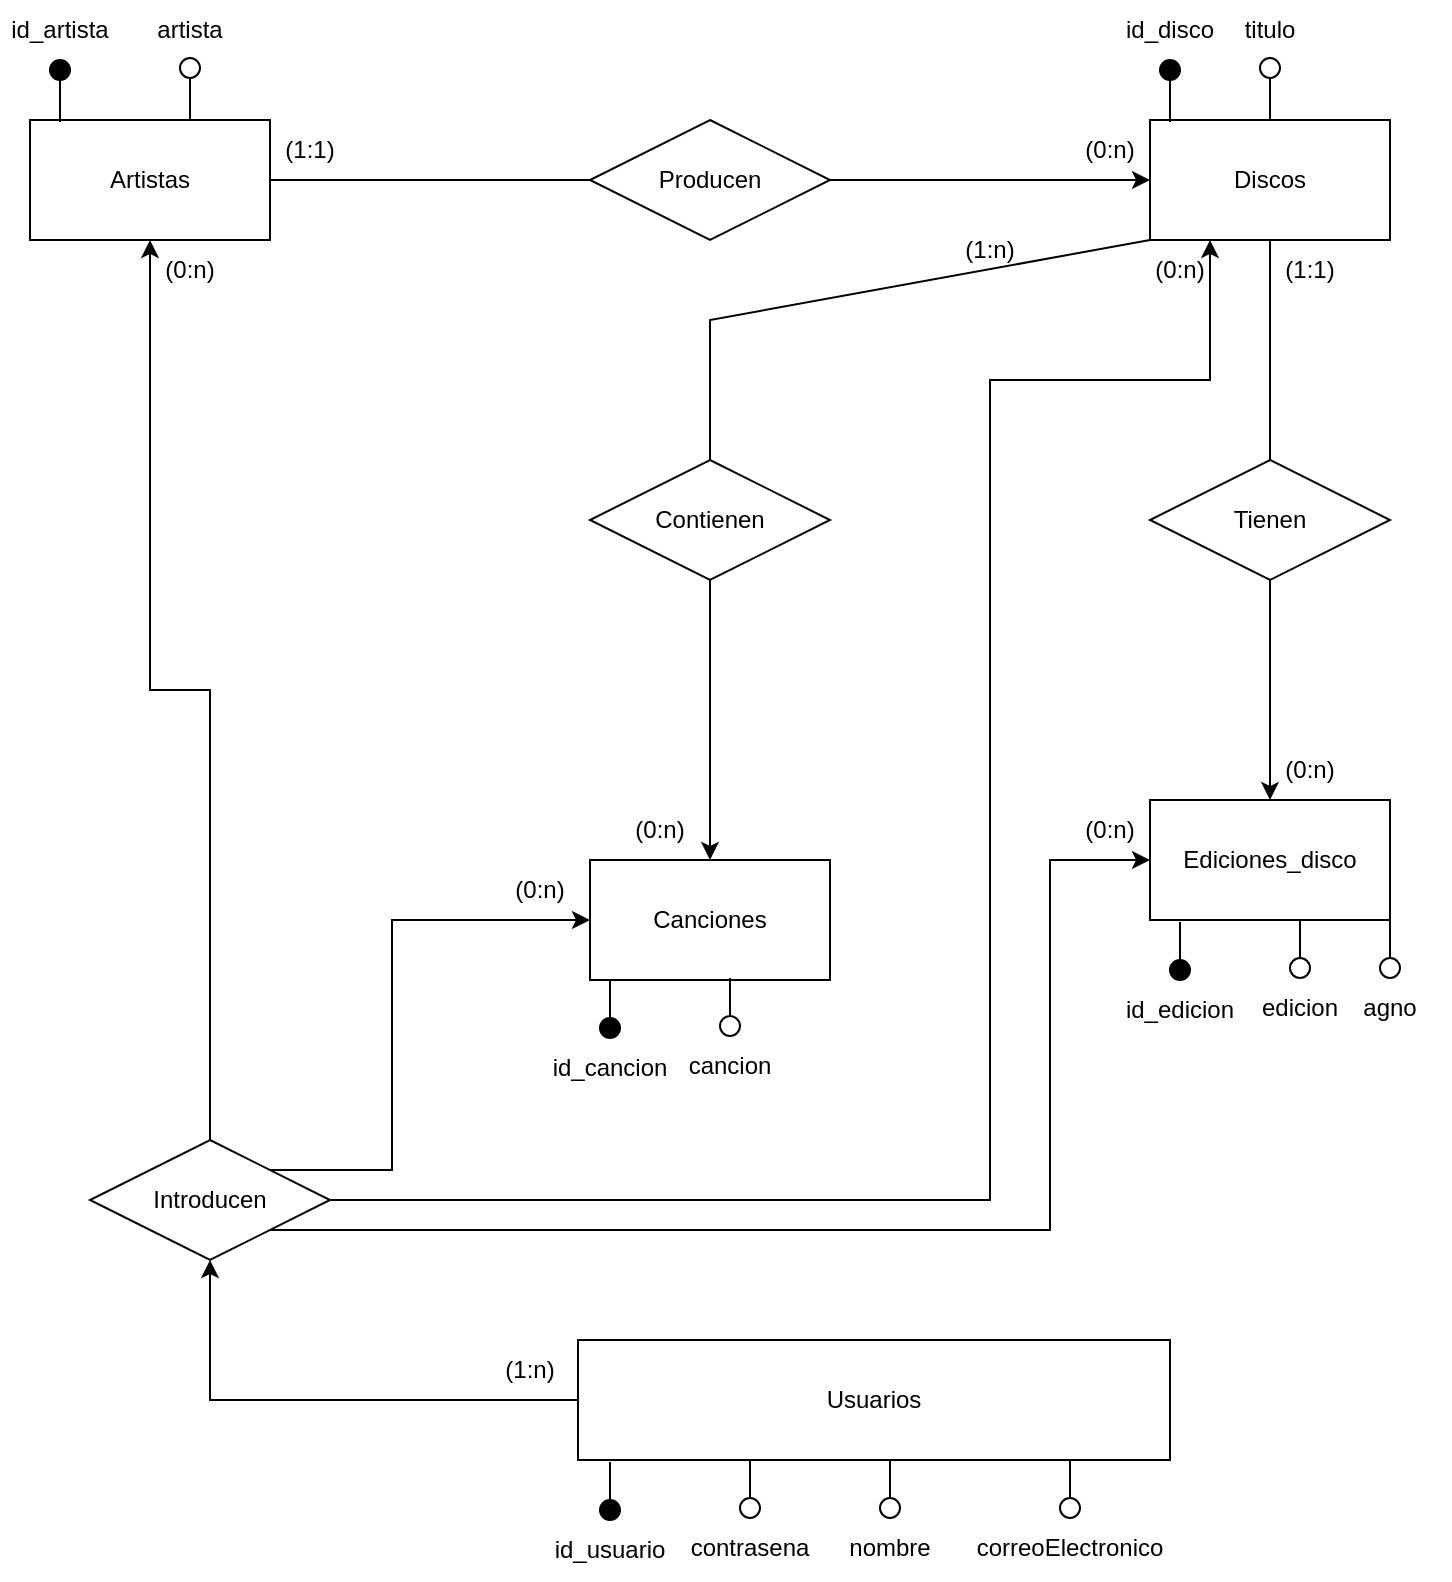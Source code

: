 <mxfile version="24.2.2" type="device">
  <diagram id="C5RBs43oDa-KdzZeNtuy" name="Page-1">
    <mxGraphModel dx="1434" dy="795" grid="1" gridSize="10" guides="1" tooltips="1" connect="1" arrows="1" fold="1" page="1" pageScale="1" pageWidth="827" pageHeight="1169" math="0" shadow="0">
      <root>
        <mxCell id="WIyWlLk6GJQsqaUBKTNV-0" />
        <mxCell id="WIyWlLk6GJQsqaUBKTNV-1" parent="WIyWlLk6GJQsqaUBKTNV-0" />
        <mxCell id="N1IhiID0ncgJhYR1q3py-0" value="Artistas" style="rounded=0;whiteSpace=wrap;html=1;" parent="WIyWlLk6GJQsqaUBKTNV-1" vertex="1">
          <mxGeometry x="80" y="80" width="120" height="60" as="geometry" />
        </mxCell>
        <mxCell id="N1IhiID0ncgJhYR1q3py-1" value="Discos" style="rounded=0;whiteSpace=wrap;html=1;" parent="WIyWlLk6GJQsqaUBKTNV-1" vertex="1">
          <mxGeometry x="640" y="80" width="120" height="60" as="geometry" />
        </mxCell>
        <mxCell id="N1IhiID0ncgJhYR1q3py-2" value="Ediciones_disco" style="rounded=0;whiteSpace=wrap;html=1;" parent="WIyWlLk6GJQsqaUBKTNV-1" vertex="1">
          <mxGeometry x="640" y="420" width="120" height="60" as="geometry" />
        </mxCell>
        <mxCell id="N1IhiID0ncgJhYR1q3py-4" value="Canciones" style="rounded=0;whiteSpace=wrap;html=1;" parent="WIyWlLk6GJQsqaUBKTNV-1" vertex="1">
          <mxGeometry x="360" y="450" width="120" height="60" as="geometry" />
        </mxCell>
        <mxCell id="N1IhiID0ncgJhYR1q3py-5" value="Producen" style="rhombus;whiteSpace=wrap;html=1;" parent="WIyWlLk6GJQsqaUBKTNV-1" vertex="1">
          <mxGeometry x="360" y="80" width="120" height="60" as="geometry" />
        </mxCell>
        <mxCell id="N1IhiID0ncgJhYR1q3py-6" value="" style="endArrow=none;html=1;rounded=0;exitX=1;exitY=0.5;exitDx=0;exitDy=0;entryX=0;entryY=0.5;entryDx=0;entryDy=0;" parent="WIyWlLk6GJQsqaUBKTNV-1" source="N1IhiID0ncgJhYR1q3py-0" target="N1IhiID0ncgJhYR1q3py-5" edge="1">
          <mxGeometry width="50" height="50" relative="1" as="geometry">
            <mxPoint x="390" y="210" as="sourcePoint" />
            <mxPoint x="440" y="160" as="targetPoint" />
          </mxGeometry>
        </mxCell>
        <mxCell id="N1IhiID0ncgJhYR1q3py-7" value="" style="endArrow=classic;html=1;rounded=0;entryX=0;entryY=0.5;entryDx=0;entryDy=0;" parent="WIyWlLk6GJQsqaUBKTNV-1" source="N1IhiID0ncgJhYR1q3py-5" target="N1IhiID0ncgJhYR1q3py-1" edge="1">
          <mxGeometry width="50" height="50" relative="1" as="geometry">
            <mxPoint x="390" y="210" as="sourcePoint" />
            <mxPoint x="440" y="160" as="targetPoint" />
          </mxGeometry>
        </mxCell>
        <mxCell id="N1IhiID0ncgJhYR1q3py-8" value="(1:1)" style="text;html=1;strokeColor=none;fillColor=none;align=center;verticalAlign=middle;whiteSpace=wrap;rounded=0;" parent="WIyWlLk6GJQsqaUBKTNV-1" vertex="1">
          <mxGeometry x="190" y="80" width="60" height="30" as="geometry" />
        </mxCell>
        <mxCell id="N1IhiID0ncgJhYR1q3py-9" value="(0:n)" style="text;html=1;strokeColor=none;fillColor=none;align=center;verticalAlign=middle;whiteSpace=wrap;rounded=0;" parent="WIyWlLk6GJQsqaUBKTNV-1" vertex="1">
          <mxGeometry x="590" y="80" width="60" height="30" as="geometry" />
        </mxCell>
        <mxCell id="N1IhiID0ncgJhYR1q3py-10" value="Tienen" style="rhombus;whiteSpace=wrap;html=1;" parent="WIyWlLk6GJQsqaUBKTNV-1" vertex="1">
          <mxGeometry x="640" y="250" width="120" height="60" as="geometry" />
        </mxCell>
        <mxCell id="N1IhiID0ncgJhYR1q3py-11" value="" style="endArrow=none;html=1;rounded=0;entryX=0.5;entryY=0;entryDx=0;entryDy=0;" parent="WIyWlLk6GJQsqaUBKTNV-1" source="N1IhiID0ncgJhYR1q3py-1" target="N1IhiID0ncgJhYR1q3py-10" edge="1">
          <mxGeometry width="50" height="50" relative="1" as="geometry">
            <mxPoint x="560" y="220" as="sourcePoint" />
            <mxPoint x="700" y="220" as="targetPoint" />
          </mxGeometry>
        </mxCell>
        <mxCell id="N1IhiID0ncgJhYR1q3py-12" value="(1:1)" style="text;html=1;strokeColor=none;fillColor=none;align=center;verticalAlign=middle;whiteSpace=wrap;rounded=0;" parent="WIyWlLk6GJQsqaUBKTNV-1" vertex="1">
          <mxGeometry x="690" y="140" width="60" height="30" as="geometry" />
        </mxCell>
        <mxCell id="N1IhiID0ncgJhYR1q3py-13" value="" style="endArrow=classic;html=1;rounded=0;entryX=0.5;entryY=0;entryDx=0;entryDy=0;exitX=0.5;exitY=1;exitDx=0;exitDy=0;" parent="WIyWlLk6GJQsqaUBKTNV-1" source="N1IhiID0ncgJhYR1q3py-10" target="N1IhiID0ncgJhYR1q3py-2" edge="1">
          <mxGeometry width="50" height="50" relative="1" as="geometry">
            <mxPoint x="430" y="300" as="sourcePoint" />
            <mxPoint x="570" y="300" as="targetPoint" />
          </mxGeometry>
        </mxCell>
        <mxCell id="N1IhiID0ncgJhYR1q3py-14" value="(0:n)" style="text;html=1;strokeColor=none;fillColor=none;align=center;verticalAlign=middle;whiteSpace=wrap;rounded=0;" parent="WIyWlLk6GJQsqaUBKTNV-1" vertex="1">
          <mxGeometry x="690" y="390" width="60" height="30" as="geometry" />
        </mxCell>
        <mxCell id="N1IhiID0ncgJhYR1q3py-21" value="Contienen" style="rhombus;whiteSpace=wrap;html=1;" parent="WIyWlLk6GJQsqaUBKTNV-1" vertex="1">
          <mxGeometry x="360" y="250" width="120" height="60" as="geometry" />
        </mxCell>
        <mxCell id="N1IhiID0ncgJhYR1q3py-23" value="(1:n)" style="text;html=1;strokeColor=none;fillColor=none;align=center;verticalAlign=middle;whiteSpace=wrap;rounded=0;" parent="WIyWlLk6GJQsqaUBKTNV-1" vertex="1">
          <mxGeometry x="530" y="130" width="60" height="30" as="geometry" />
        </mxCell>
        <mxCell id="N1IhiID0ncgJhYR1q3py-24" value="" style="endArrow=none;html=1;rounded=0;entryX=0.5;entryY=0;entryDx=0;entryDy=0;exitX=0;exitY=1;exitDx=0;exitDy=0;" parent="WIyWlLk6GJQsqaUBKTNV-1" source="N1IhiID0ncgJhYR1q3py-1" target="N1IhiID0ncgJhYR1q3py-21" edge="1">
          <mxGeometry width="50" height="50" relative="1" as="geometry">
            <mxPoint x="540" y="210" as="sourcePoint" />
            <mxPoint x="510" y="290" as="targetPoint" />
            <Array as="points">
              <mxPoint x="420" y="180" />
            </Array>
          </mxGeometry>
        </mxCell>
        <mxCell id="N1IhiID0ncgJhYR1q3py-26" value="(0:n)" style="text;html=1;strokeColor=none;fillColor=none;align=center;verticalAlign=middle;whiteSpace=wrap;rounded=0;" parent="WIyWlLk6GJQsqaUBKTNV-1" vertex="1">
          <mxGeometry x="365" y="420" width="60" height="30" as="geometry" />
        </mxCell>
        <mxCell id="N1IhiID0ncgJhYR1q3py-27" value="" style="endArrow=none;html=1;rounded=0;entryX=0.5;entryY=1;entryDx=0;entryDy=0;exitX=0.125;exitY=0.017;exitDx=0;exitDy=0;exitPerimeter=0;" parent="WIyWlLk6GJQsqaUBKTNV-1" source="N1IhiID0ncgJhYR1q3py-0" target="N1IhiID0ncgJhYR1q3py-30" edge="1">
          <mxGeometry width="50" height="50" relative="1" as="geometry">
            <mxPoint x="90" y="80" as="sourcePoint" />
            <mxPoint x="90" y="60" as="targetPoint" />
          </mxGeometry>
        </mxCell>
        <mxCell id="N1IhiID0ncgJhYR1q3py-30" value="" style="ellipse;whiteSpace=wrap;html=1;aspect=fixed;fillColor=#000000;" parent="WIyWlLk6GJQsqaUBKTNV-1" vertex="1">
          <mxGeometry x="90" y="50" width="10" height="10" as="geometry" />
        </mxCell>
        <mxCell id="N1IhiID0ncgJhYR1q3py-45" value="id_artista" style="text;html=1;strokeColor=none;fillColor=none;align=center;verticalAlign=middle;whiteSpace=wrap;rounded=0;" parent="WIyWlLk6GJQsqaUBKTNV-1" vertex="1">
          <mxGeometry x="65" y="20" width="60" height="30" as="geometry" />
        </mxCell>
        <mxCell id="N1IhiID0ncgJhYR1q3py-46" value="" style="endArrow=none;html=1;rounded=0;entryX=0.5;entryY=1;entryDx=0;entryDy=0;exitX=0.125;exitY=0.017;exitDx=0;exitDy=0;exitPerimeter=0;" parent="WIyWlLk6GJQsqaUBKTNV-1" target="N1IhiID0ncgJhYR1q3py-47" edge="1">
          <mxGeometry width="50" height="50" relative="1" as="geometry">
            <mxPoint x="650" y="81" as="sourcePoint" />
            <mxPoint x="645" y="60" as="targetPoint" />
          </mxGeometry>
        </mxCell>
        <mxCell id="N1IhiID0ncgJhYR1q3py-47" value="" style="ellipse;whiteSpace=wrap;html=1;aspect=fixed;fillColor=#000000;" parent="WIyWlLk6GJQsqaUBKTNV-1" vertex="1">
          <mxGeometry x="645" y="50" width="10" height="10" as="geometry" />
        </mxCell>
        <mxCell id="N1IhiID0ncgJhYR1q3py-48" value="id_disco" style="text;html=1;strokeColor=none;fillColor=none;align=center;verticalAlign=middle;whiteSpace=wrap;rounded=0;" parent="WIyWlLk6GJQsqaUBKTNV-1" vertex="1">
          <mxGeometry x="620" y="20" width="60" height="30" as="geometry" />
        </mxCell>
        <mxCell id="N1IhiID0ncgJhYR1q3py-53" value="" style="endArrow=none;html=1;rounded=0;entryX=0.5;entryY=1;entryDx=0;entryDy=0;exitX=0.125;exitY=0.017;exitDx=0;exitDy=0;exitPerimeter=0;" parent="WIyWlLk6GJQsqaUBKTNV-1" target="N1IhiID0ncgJhYR1q3py-54" edge="1">
          <mxGeometry width="50" height="50" relative="1" as="geometry">
            <mxPoint x="160" y="80" as="sourcePoint" />
            <mxPoint x="155" y="59" as="targetPoint" />
          </mxGeometry>
        </mxCell>
        <mxCell id="N1IhiID0ncgJhYR1q3py-54" value="" style="ellipse;whiteSpace=wrap;html=1;aspect=fixed;fillColor=none;" parent="WIyWlLk6GJQsqaUBKTNV-1" vertex="1">
          <mxGeometry x="155" y="49" width="10" height="10" as="geometry" />
        </mxCell>
        <mxCell id="N1IhiID0ncgJhYR1q3py-55" value="artista" style="text;html=1;strokeColor=none;fillColor=none;align=center;verticalAlign=middle;whiteSpace=wrap;rounded=0;" parent="WIyWlLk6GJQsqaUBKTNV-1" vertex="1">
          <mxGeometry x="130" y="20" width="60" height="30" as="geometry" />
        </mxCell>
        <mxCell id="N1IhiID0ncgJhYR1q3py-56" value="" style="endArrow=none;html=1;rounded=0;entryX=0.5;entryY=1;entryDx=0;entryDy=0;exitX=0.125;exitY=0.017;exitDx=0;exitDy=0;exitPerimeter=0;" parent="WIyWlLk6GJQsqaUBKTNV-1" target="N1IhiID0ncgJhYR1q3py-57" edge="1">
          <mxGeometry width="50" height="50" relative="1" as="geometry">
            <mxPoint x="700" y="80" as="sourcePoint" />
            <mxPoint x="695" y="59" as="targetPoint" />
          </mxGeometry>
        </mxCell>
        <mxCell id="N1IhiID0ncgJhYR1q3py-57" value="" style="ellipse;whiteSpace=wrap;html=1;aspect=fixed;fillColor=none;" parent="WIyWlLk6GJQsqaUBKTNV-1" vertex="1">
          <mxGeometry x="695" y="49" width="10" height="10" as="geometry" />
        </mxCell>
        <mxCell id="N1IhiID0ncgJhYR1q3py-58" value="titulo" style="text;html=1;strokeColor=none;fillColor=none;align=center;verticalAlign=middle;whiteSpace=wrap;rounded=0;" parent="WIyWlLk6GJQsqaUBKTNV-1" vertex="1">
          <mxGeometry x="670" y="20" width="60" height="30" as="geometry" />
        </mxCell>
        <mxCell id="N1IhiID0ncgJhYR1q3py-62" value="" style="endArrow=none;html=1;rounded=0;exitX=0.5;exitY=0;exitDx=0;exitDy=0;entryX=0.125;entryY=1.017;entryDx=0;entryDy=0;entryPerimeter=0;" parent="WIyWlLk6GJQsqaUBKTNV-1" source="N1IhiID0ncgJhYR1q3py-63" target="N1IhiID0ncgJhYR1q3py-2" edge="1">
          <mxGeometry width="50" height="50" relative="1" as="geometry">
            <mxPoint x="670" y="500" as="sourcePoint" />
            <mxPoint x="670" y="480" as="targetPoint" />
          </mxGeometry>
        </mxCell>
        <mxCell id="N1IhiID0ncgJhYR1q3py-63" value="" style="ellipse;whiteSpace=wrap;html=1;aspect=fixed;fillColor=#000000;" parent="WIyWlLk6GJQsqaUBKTNV-1" vertex="1">
          <mxGeometry x="650" y="500" width="10" height="10" as="geometry" />
        </mxCell>
        <mxCell id="N1IhiID0ncgJhYR1q3py-66" value="id_edicion" style="text;html=1;strokeColor=none;fillColor=none;align=center;verticalAlign=middle;whiteSpace=wrap;rounded=0;" parent="WIyWlLk6GJQsqaUBKTNV-1" vertex="1">
          <mxGeometry x="625" y="510" width="60" height="30" as="geometry" />
        </mxCell>
        <mxCell id="N1IhiID0ncgJhYR1q3py-73" value="" style="endArrow=none;html=1;rounded=0;exitX=0.5;exitY=0;exitDx=0;exitDy=0;entryX=0.125;entryY=1.017;entryDx=0;entryDy=0;entryPerimeter=0;" parent="WIyWlLk6GJQsqaUBKTNV-1" source="N1IhiID0ncgJhYR1q3py-74" edge="1">
          <mxGeometry width="50" height="50" relative="1" as="geometry">
            <mxPoint x="730" y="499" as="sourcePoint" />
            <mxPoint x="715" y="480" as="targetPoint" />
          </mxGeometry>
        </mxCell>
        <mxCell id="N1IhiID0ncgJhYR1q3py-74" value="" style="ellipse;whiteSpace=wrap;html=1;aspect=fixed;fillColor=none;" parent="WIyWlLk6GJQsqaUBKTNV-1" vertex="1">
          <mxGeometry x="710" y="499" width="10" height="10" as="geometry" />
        </mxCell>
        <mxCell id="N1IhiID0ncgJhYR1q3py-75" value="edicion" style="text;html=1;strokeColor=none;fillColor=none;align=center;verticalAlign=middle;whiteSpace=wrap;rounded=0;" parent="WIyWlLk6GJQsqaUBKTNV-1" vertex="1">
          <mxGeometry x="685" y="509" width="60" height="30" as="geometry" />
        </mxCell>
        <mxCell id="N1IhiID0ncgJhYR1q3py-79" value="" style="endArrow=none;html=1;rounded=0;exitX=0.5;exitY=0;exitDx=0;exitDy=0;entryX=0.125;entryY=1.017;entryDx=0;entryDy=0;entryPerimeter=0;" parent="WIyWlLk6GJQsqaUBKTNV-1" source="N1IhiID0ncgJhYR1q3py-80" edge="1">
          <mxGeometry width="50" height="50" relative="1" as="geometry">
            <mxPoint x="775" y="499" as="sourcePoint" />
            <mxPoint x="760" y="480" as="targetPoint" />
          </mxGeometry>
        </mxCell>
        <mxCell id="N1IhiID0ncgJhYR1q3py-80" value="" style="ellipse;whiteSpace=wrap;html=1;aspect=fixed;fillColor=none;" parent="WIyWlLk6GJQsqaUBKTNV-1" vertex="1">
          <mxGeometry x="755" y="499" width="10" height="10" as="geometry" />
        </mxCell>
        <mxCell id="N1IhiID0ncgJhYR1q3py-81" value="agno" style="text;html=1;strokeColor=none;fillColor=none;align=center;verticalAlign=middle;whiteSpace=wrap;rounded=0;" parent="WIyWlLk6GJQsqaUBKTNV-1" vertex="1">
          <mxGeometry x="730" y="509" width="60" height="30" as="geometry" />
        </mxCell>
        <mxCell id="N1IhiID0ncgJhYR1q3py-82" value="" style="endArrow=none;html=1;rounded=0;exitX=0.5;exitY=0;exitDx=0;exitDy=0;entryX=0.125;entryY=1.017;entryDx=0;entryDy=0;entryPerimeter=0;" parent="WIyWlLk6GJQsqaUBKTNV-1" source="N1IhiID0ncgJhYR1q3py-83" edge="1">
          <mxGeometry width="50" height="50" relative="1" as="geometry">
            <mxPoint x="385" y="529" as="sourcePoint" />
            <mxPoint x="370" y="510" as="targetPoint" />
          </mxGeometry>
        </mxCell>
        <mxCell id="N1IhiID0ncgJhYR1q3py-83" value="" style="ellipse;whiteSpace=wrap;html=1;aspect=fixed;fillColor=#000000;" parent="WIyWlLk6GJQsqaUBKTNV-1" vertex="1">
          <mxGeometry x="365" y="529" width="10" height="10" as="geometry" />
        </mxCell>
        <mxCell id="N1IhiID0ncgJhYR1q3py-84" value="id_cancion" style="text;html=1;strokeColor=none;fillColor=none;align=center;verticalAlign=middle;whiteSpace=wrap;rounded=0;" parent="WIyWlLk6GJQsqaUBKTNV-1" vertex="1">
          <mxGeometry x="340" y="539" width="60" height="30" as="geometry" />
        </mxCell>
        <mxCell id="N1IhiID0ncgJhYR1q3py-85" value="" style="endArrow=none;html=1;rounded=0;exitX=0.5;exitY=0;exitDx=0;exitDy=0;entryX=0.125;entryY=1.017;entryDx=0;entryDy=0;entryPerimeter=0;" parent="WIyWlLk6GJQsqaUBKTNV-1" source="N1IhiID0ncgJhYR1q3py-86" edge="1">
          <mxGeometry width="50" height="50" relative="1" as="geometry">
            <mxPoint x="445" y="528" as="sourcePoint" />
            <mxPoint x="430" y="509" as="targetPoint" />
          </mxGeometry>
        </mxCell>
        <mxCell id="N1IhiID0ncgJhYR1q3py-86" value="" style="ellipse;whiteSpace=wrap;html=1;aspect=fixed;fillColor=none;" parent="WIyWlLk6GJQsqaUBKTNV-1" vertex="1">
          <mxGeometry x="425" y="528" width="10" height="10" as="geometry" />
        </mxCell>
        <mxCell id="N1IhiID0ncgJhYR1q3py-87" value="cancion" style="text;html=1;strokeColor=none;fillColor=none;align=center;verticalAlign=middle;whiteSpace=wrap;rounded=0;" parent="WIyWlLk6GJQsqaUBKTNV-1" vertex="1">
          <mxGeometry x="400" y="538" width="60" height="30" as="geometry" />
        </mxCell>
        <mxCell id="FV_DMBQxLh2Q8wuSqKjp-2" style="edgeStyle=orthogonalEdgeStyle;rounded=0;orthogonalLoop=1;jettySize=auto;html=1;exitX=0;exitY=0.5;exitDx=0;exitDy=0;entryX=0.5;entryY=1;entryDx=0;entryDy=0;" edge="1" parent="WIyWlLk6GJQsqaUBKTNV-1" source="FV_DMBQxLh2Q8wuSqKjp-0" target="FV_DMBQxLh2Q8wuSqKjp-1">
          <mxGeometry relative="1" as="geometry" />
        </mxCell>
        <mxCell id="FV_DMBQxLh2Q8wuSqKjp-0" value="Usuarios" style="rounded=0;whiteSpace=wrap;html=1;" vertex="1" parent="WIyWlLk6GJQsqaUBKTNV-1">
          <mxGeometry x="354" y="690" width="296" height="60" as="geometry" />
        </mxCell>
        <mxCell id="FV_DMBQxLh2Q8wuSqKjp-3" style="edgeStyle=orthogonalEdgeStyle;rounded=0;orthogonalLoop=1;jettySize=auto;html=1;exitX=0.5;exitY=0;exitDx=0;exitDy=0;entryX=0.5;entryY=1;entryDx=0;entryDy=0;" edge="1" parent="WIyWlLk6GJQsqaUBKTNV-1" source="FV_DMBQxLh2Q8wuSqKjp-1" target="N1IhiID0ncgJhYR1q3py-0">
          <mxGeometry relative="1" as="geometry" />
        </mxCell>
        <mxCell id="FV_DMBQxLh2Q8wuSqKjp-4" style="edgeStyle=orthogonalEdgeStyle;rounded=0;orthogonalLoop=1;jettySize=auto;html=1;exitX=1;exitY=0;exitDx=0;exitDy=0;" edge="1" parent="WIyWlLk6GJQsqaUBKTNV-1" source="FV_DMBQxLh2Q8wuSqKjp-1" target="N1IhiID0ncgJhYR1q3py-4">
          <mxGeometry relative="1" as="geometry">
            <mxPoint x="260" y="480" as="targetPoint" />
            <Array as="points">
              <mxPoint x="261" y="605" />
              <mxPoint x="261" y="480" />
            </Array>
          </mxGeometry>
        </mxCell>
        <mxCell id="FV_DMBQxLh2Q8wuSqKjp-5" style="edgeStyle=orthogonalEdgeStyle;rounded=0;orthogonalLoop=1;jettySize=auto;html=1;exitX=1;exitY=0.5;exitDx=0;exitDy=0;entryX=0.25;entryY=1;entryDx=0;entryDy=0;" edge="1" parent="WIyWlLk6GJQsqaUBKTNV-1" source="FV_DMBQxLh2Q8wuSqKjp-1" target="N1IhiID0ncgJhYR1q3py-1">
          <mxGeometry relative="1" as="geometry">
            <Array as="points">
              <mxPoint x="560" y="620" />
              <mxPoint x="560" y="210" />
              <mxPoint x="670" y="210" />
            </Array>
          </mxGeometry>
        </mxCell>
        <mxCell id="FV_DMBQxLh2Q8wuSqKjp-6" style="edgeStyle=orthogonalEdgeStyle;rounded=0;orthogonalLoop=1;jettySize=auto;html=1;exitX=1;exitY=1;exitDx=0;exitDy=0;entryX=0;entryY=0.5;entryDx=0;entryDy=0;" edge="1" parent="WIyWlLk6GJQsqaUBKTNV-1" source="FV_DMBQxLh2Q8wuSqKjp-1" target="N1IhiID0ncgJhYR1q3py-2">
          <mxGeometry relative="1" as="geometry">
            <Array as="points">
              <mxPoint x="590" y="635" />
              <mxPoint x="590" y="450" />
            </Array>
          </mxGeometry>
        </mxCell>
        <mxCell id="FV_DMBQxLh2Q8wuSqKjp-1" value="Introducen" style="rhombus;whiteSpace=wrap;html=1;" vertex="1" parent="WIyWlLk6GJQsqaUBKTNV-1">
          <mxGeometry x="110" y="590" width="120" height="60" as="geometry" />
        </mxCell>
        <mxCell id="FV_DMBQxLh2Q8wuSqKjp-7" value="(1:n)" style="text;html=1;strokeColor=none;fillColor=none;align=center;verticalAlign=middle;whiteSpace=wrap;rounded=0;" vertex="1" parent="WIyWlLk6GJQsqaUBKTNV-1">
          <mxGeometry x="300" y="690" width="60" height="30" as="geometry" />
        </mxCell>
        <mxCell id="FV_DMBQxLh2Q8wuSqKjp-8" value="(0:n)" style="text;html=1;strokeColor=none;fillColor=none;align=center;verticalAlign=middle;whiteSpace=wrap;rounded=0;" vertex="1" parent="WIyWlLk6GJQsqaUBKTNV-1">
          <mxGeometry x="130" y="140" width="60" height="30" as="geometry" />
        </mxCell>
        <mxCell id="FV_DMBQxLh2Q8wuSqKjp-9" value="(0:n)" style="text;html=1;strokeColor=none;fillColor=none;align=center;verticalAlign=middle;whiteSpace=wrap;rounded=0;" vertex="1" parent="WIyWlLk6GJQsqaUBKTNV-1">
          <mxGeometry x="590" y="420" width="60" height="30" as="geometry" />
        </mxCell>
        <mxCell id="FV_DMBQxLh2Q8wuSqKjp-10" value="(0:n)" style="text;html=1;strokeColor=none;fillColor=none;align=center;verticalAlign=middle;whiteSpace=wrap;rounded=0;" vertex="1" parent="WIyWlLk6GJQsqaUBKTNV-1">
          <mxGeometry x="625" y="140" width="60" height="30" as="geometry" />
        </mxCell>
        <mxCell id="FV_DMBQxLh2Q8wuSqKjp-11" value="(0:n)" style="text;html=1;strokeColor=none;fillColor=none;align=center;verticalAlign=middle;whiteSpace=wrap;rounded=0;" vertex="1" parent="WIyWlLk6GJQsqaUBKTNV-1">
          <mxGeometry x="305" y="450" width="60" height="30" as="geometry" />
        </mxCell>
        <mxCell id="FV_DMBQxLh2Q8wuSqKjp-13" value="" style="endArrow=none;html=1;rounded=0;exitX=0.5;exitY=0;exitDx=0;exitDy=0;entryX=0.125;entryY=1.017;entryDx=0;entryDy=0;entryPerimeter=0;" edge="1" parent="WIyWlLk6GJQsqaUBKTNV-1" source="FV_DMBQxLh2Q8wuSqKjp-14">
          <mxGeometry width="50" height="50" relative="1" as="geometry">
            <mxPoint x="385" y="770" as="sourcePoint" />
            <mxPoint x="370" y="751" as="targetPoint" />
          </mxGeometry>
        </mxCell>
        <mxCell id="FV_DMBQxLh2Q8wuSqKjp-14" value="" style="ellipse;whiteSpace=wrap;html=1;aspect=fixed;fillColor=#000000;" vertex="1" parent="WIyWlLk6GJQsqaUBKTNV-1">
          <mxGeometry x="365" y="770" width="10" height="10" as="geometry" />
        </mxCell>
        <mxCell id="FV_DMBQxLh2Q8wuSqKjp-15" value="id_usuario" style="text;html=1;strokeColor=none;fillColor=none;align=center;verticalAlign=middle;whiteSpace=wrap;rounded=0;" vertex="1" parent="WIyWlLk6GJQsqaUBKTNV-1">
          <mxGeometry x="340" y="780" width="60" height="30" as="geometry" />
        </mxCell>
        <mxCell id="FV_DMBQxLh2Q8wuSqKjp-16" value="" style="endArrow=none;html=1;rounded=0;exitX=0.5;exitY=0;exitDx=0;exitDy=0;entryX=0.125;entryY=1.017;entryDx=0;entryDy=0;entryPerimeter=0;" edge="1" parent="WIyWlLk6GJQsqaUBKTNV-1" source="FV_DMBQxLh2Q8wuSqKjp-17">
          <mxGeometry width="50" height="50" relative="1" as="geometry">
            <mxPoint x="455" y="769" as="sourcePoint" />
            <mxPoint x="440" y="750" as="targetPoint" />
          </mxGeometry>
        </mxCell>
        <mxCell id="FV_DMBQxLh2Q8wuSqKjp-17" value="" style="ellipse;whiteSpace=wrap;html=1;aspect=fixed;fillColor=none;" vertex="1" parent="WIyWlLk6GJQsqaUBKTNV-1">
          <mxGeometry x="435" y="769" width="10" height="10" as="geometry" />
        </mxCell>
        <mxCell id="FV_DMBQxLh2Q8wuSqKjp-18" value="contrasena" style="text;html=1;strokeColor=none;fillColor=none;align=center;verticalAlign=middle;whiteSpace=wrap;rounded=0;" vertex="1" parent="WIyWlLk6GJQsqaUBKTNV-1">
          <mxGeometry x="410" y="779" width="60" height="30" as="geometry" />
        </mxCell>
        <mxCell id="FV_DMBQxLh2Q8wuSqKjp-19" value="" style="endArrow=none;html=1;rounded=0;exitX=0.5;exitY=0;exitDx=0;exitDy=0;entryX=0.125;entryY=1.017;entryDx=0;entryDy=0;entryPerimeter=0;" edge="1" parent="WIyWlLk6GJQsqaUBKTNV-1" source="FV_DMBQxLh2Q8wuSqKjp-20">
          <mxGeometry width="50" height="50" relative="1" as="geometry">
            <mxPoint x="525" y="769" as="sourcePoint" />
            <mxPoint x="510" y="750" as="targetPoint" />
          </mxGeometry>
        </mxCell>
        <mxCell id="FV_DMBQxLh2Q8wuSqKjp-20" value="" style="ellipse;whiteSpace=wrap;html=1;aspect=fixed;fillColor=none;" vertex="1" parent="WIyWlLk6GJQsqaUBKTNV-1">
          <mxGeometry x="505" y="769" width="10" height="10" as="geometry" />
        </mxCell>
        <mxCell id="FV_DMBQxLh2Q8wuSqKjp-21" value="nombre" style="text;html=1;strokeColor=none;fillColor=none;align=center;verticalAlign=middle;whiteSpace=wrap;rounded=0;" vertex="1" parent="WIyWlLk6GJQsqaUBKTNV-1">
          <mxGeometry x="480" y="779" width="60" height="30" as="geometry" />
        </mxCell>
        <mxCell id="FV_DMBQxLh2Q8wuSqKjp-22" value="" style="endArrow=none;html=1;rounded=0;exitX=0.5;exitY=0;exitDx=0;exitDy=0;entryX=0.125;entryY=1.017;entryDx=0;entryDy=0;entryPerimeter=0;" edge="1" parent="WIyWlLk6GJQsqaUBKTNV-1" source="FV_DMBQxLh2Q8wuSqKjp-23">
          <mxGeometry width="50" height="50" relative="1" as="geometry">
            <mxPoint x="615" y="769" as="sourcePoint" />
            <mxPoint x="600" y="750" as="targetPoint" />
          </mxGeometry>
        </mxCell>
        <mxCell id="FV_DMBQxLh2Q8wuSqKjp-23" value="" style="ellipse;whiteSpace=wrap;html=1;aspect=fixed;fillColor=none;" vertex="1" parent="WIyWlLk6GJQsqaUBKTNV-1">
          <mxGeometry x="595" y="769" width="10" height="10" as="geometry" />
        </mxCell>
        <mxCell id="FV_DMBQxLh2Q8wuSqKjp-24" value="correoElectronico" style="text;html=1;strokeColor=none;fillColor=none;align=center;verticalAlign=middle;whiteSpace=wrap;rounded=0;" vertex="1" parent="WIyWlLk6GJQsqaUBKTNV-1">
          <mxGeometry x="570" y="779" width="60" height="30" as="geometry" />
        </mxCell>
        <mxCell id="FV_DMBQxLh2Q8wuSqKjp-26" value="" style="endArrow=classic;html=1;rounded=0;exitX=0.5;exitY=1;exitDx=0;exitDy=0;" edge="1" parent="WIyWlLk6GJQsqaUBKTNV-1" source="N1IhiID0ncgJhYR1q3py-21">
          <mxGeometry width="50" height="50" relative="1" as="geometry">
            <mxPoint x="390" y="460" as="sourcePoint" />
            <mxPoint x="420" y="450" as="targetPoint" />
          </mxGeometry>
        </mxCell>
      </root>
    </mxGraphModel>
  </diagram>
</mxfile>
